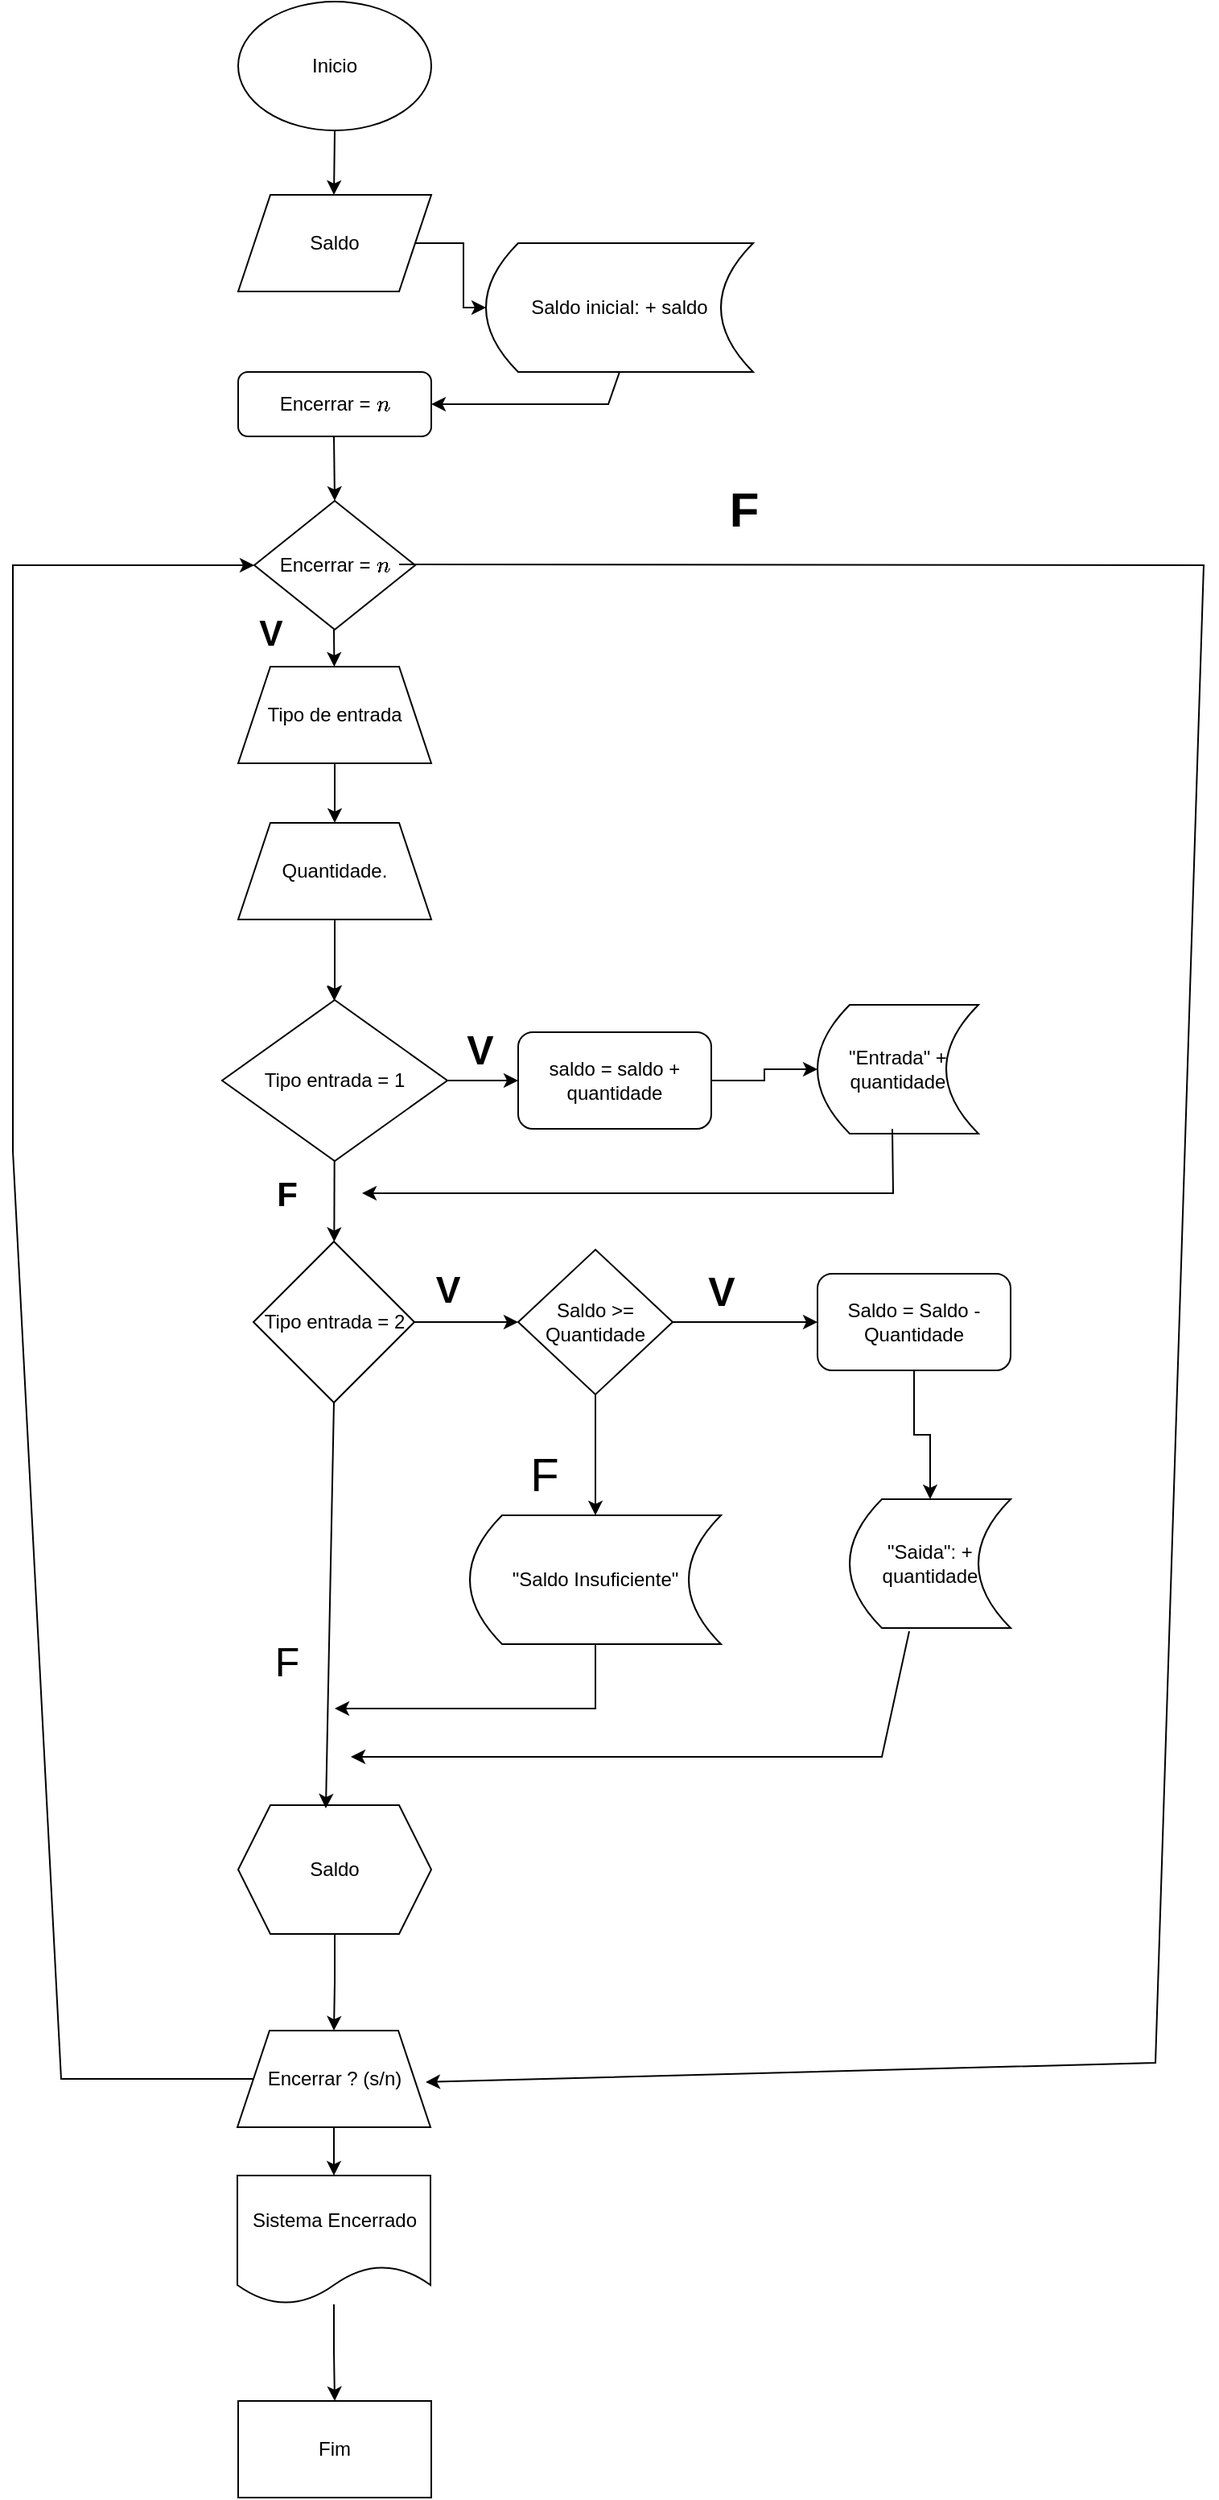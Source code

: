 <mxfile version="22.1.11" type="github">
  <diagram name="Página-1" id="X8G2azw5o-MZhAxnsT3J">
    <mxGraphModel dx="880" dy="434" grid="1" gridSize="10" guides="1" tooltips="1" connect="1" arrows="1" fold="1" page="1" pageScale="1" pageWidth="827" pageHeight="1169" math="0" shadow="0">
      <root>
        <mxCell id="0" />
        <mxCell id="1" parent="0" />
        <mxCell id="RLv4_chH5I3VvkHMkaYy-1" value="Inicio" style="ellipse;whiteSpace=wrap;html=1;" parent="1" vertex="1">
          <mxGeometry x="180" width="120" height="80" as="geometry" />
        </mxCell>
        <mxCell id="RLv4_chH5I3VvkHMkaYy-2" value="" style="endArrow=classic;html=1;rounded=0;" parent="1" edge="1">
          <mxGeometry width="50" height="50" relative="1" as="geometry">
            <mxPoint x="240" y="80" as="sourcePoint" />
            <mxPoint x="239.5" y="120" as="targetPoint" />
          </mxGeometry>
        </mxCell>
        <mxCell id="wAze0K7U0jHMKGcXloTr-16" value="" style="edgeStyle=orthogonalEdgeStyle;rounded=0;orthogonalLoop=1;jettySize=auto;html=1;" edge="1" parent="1" source="RLv4_chH5I3VvkHMkaYy-3" target="RLv4_chH5I3VvkHMkaYy-4">
          <mxGeometry relative="1" as="geometry" />
        </mxCell>
        <mxCell id="RLv4_chH5I3VvkHMkaYy-3" value="Saldo" style="shape=parallelogram;perimeter=parallelogramPerimeter;whiteSpace=wrap;html=1;fixedSize=1;" parent="1" vertex="1">
          <mxGeometry x="180" y="120" width="120" height="60" as="geometry" />
        </mxCell>
        <mxCell id="RLv4_chH5I3VvkHMkaYy-4" value="Saldo inicial: + saldo&lt;br&gt;" style="shape=dataStorage;whiteSpace=wrap;html=1;fixedSize=1;" parent="1" vertex="1">
          <mxGeometry x="334" y="150" width="166" height="80" as="geometry" />
        </mxCell>
        <mxCell id="RLv4_chH5I3VvkHMkaYy-9" value="" style="endArrow=classic;html=1;rounded=0;exitX=0.5;exitY=1;exitDx=0;exitDy=0;" parent="1" target="RLv4_chH5I3VvkHMkaYy-10" edge="1" source="RLv4_chH5I3VvkHMkaYy-4">
          <mxGeometry width="50" height="50" relative="1" as="geometry">
            <mxPoint x="413" y="190" as="sourcePoint" />
            <mxPoint x="370" y="250" as="targetPoint" />
            <Array as="points">
              <mxPoint x="410" y="250" />
            </Array>
          </mxGeometry>
        </mxCell>
        <mxCell id="RLv4_chH5I3VvkHMkaYy-10" value="Encerrar = `n`" style="rounded=1;whiteSpace=wrap;html=1;" parent="1" vertex="1">
          <mxGeometry x="180" y="230" width="120" height="40" as="geometry" />
        </mxCell>
        <mxCell id="RLv4_chH5I3VvkHMkaYy-11" value="Encerrar = `n`" style="rhombus;whiteSpace=wrap;html=1;" parent="1" vertex="1">
          <mxGeometry x="190" y="310" width="100" height="80" as="geometry" />
        </mxCell>
        <mxCell id="RLv4_chH5I3VvkHMkaYy-12" value="" style="endArrow=classic;html=1;rounded=0;" parent="1" edge="1">
          <mxGeometry width="50" height="50" relative="1" as="geometry">
            <mxPoint x="239.5" y="270" as="sourcePoint" />
            <mxPoint x="240" y="310" as="targetPoint" />
          </mxGeometry>
        </mxCell>
        <mxCell id="RLv4_chH5I3VvkHMkaYy-13" value="" style="endArrow=classic;html=1;rounded=0;entryX=0.975;entryY=0.533;entryDx=0;entryDy=0;entryPerimeter=0;" parent="1" edge="1" target="3h2gf1_WNZhuAaKRgvft-3">
          <mxGeometry width="50" height="50" relative="1" as="geometry">
            <mxPoint x="280" y="349.5" as="sourcePoint" />
            <mxPoint x="680" y="1380" as="targetPoint" />
            <Array as="points">
              <mxPoint x="780" y="350" />
              <mxPoint x="750" y="1280" />
            </Array>
          </mxGeometry>
        </mxCell>
        <mxCell id="RLv4_chH5I3VvkHMkaYy-14" value="" style="endArrow=classic;html=1;rounded=0;" parent="1" target="RLv4_chH5I3VvkHMkaYy-15" edge="1">
          <mxGeometry width="50" height="50" relative="1" as="geometry">
            <mxPoint x="239.5" y="390" as="sourcePoint" />
            <mxPoint x="239.5" y="460" as="targetPoint" />
          </mxGeometry>
        </mxCell>
        <mxCell id="wAze0K7U0jHMKGcXloTr-18" value="" style="edgeStyle=orthogonalEdgeStyle;rounded=0;orthogonalLoop=1;jettySize=auto;html=1;" edge="1" parent="1" source="RLv4_chH5I3VvkHMkaYy-15" target="RLv4_chH5I3VvkHMkaYy-17">
          <mxGeometry relative="1" as="geometry" />
        </mxCell>
        <mxCell id="RLv4_chH5I3VvkHMkaYy-15" value="Tipo de entrada" style="shape=trapezoid;perimeter=trapezoidPerimeter;whiteSpace=wrap;html=1;fixedSize=1;" parent="1" vertex="1">
          <mxGeometry x="180" y="413" width="120" height="60" as="geometry" />
        </mxCell>
        <mxCell id="RLv4_chH5I3VvkHMkaYy-16" value="" style="endArrow=classic;html=1;rounded=0;" parent="1" target="RLv4_chH5I3VvkHMkaYy-17" edge="1">
          <mxGeometry width="50" height="50" relative="1" as="geometry">
            <mxPoint x="239.5" y="515" as="sourcePoint" />
            <mxPoint x="239.5" y="585" as="targetPoint" />
          </mxGeometry>
        </mxCell>
        <mxCell id="wAze0K7U0jHMKGcXloTr-19" value="" style="edgeStyle=orthogonalEdgeStyle;rounded=0;orthogonalLoop=1;jettySize=auto;html=1;" edge="1" parent="1" source="RLv4_chH5I3VvkHMkaYy-17" target="RLv4_chH5I3VvkHMkaYy-19">
          <mxGeometry relative="1" as="geometry" />
        </mxCell>
        <mxCell id="RLv4_chH5I3VvkHMkaYy-17" value="Quantidade." style="shape=trapezoid;perimeter=trapezoidPerimeter;whiteSpace=wrap;html=1;fixedSize=1;" parent="1" vertex="1">
          <mxGeometry x="180" y="510" width="120" height="60" as="geometry" />
        </mxCell>
        <mxCell id="RLv4_chH5I3VvkHMkaYy-18" value="" style="endArrow=classic;html=1;rounded=0;" parent="1" edge="1" target="RLv4_chH5I3VvkHMkaYy-19">
          <mxGeometry width="50" height="50" relative="1" as="geometry">
            <mxPoint x="239.5" y="615" as="sourcePoint" />
            <mxPoint x="239.5" y="675" as="targetPoint" />
          </mxGeometry>
        </mxCell>
        <mxCell id="RLv4_chH5I3VvkHMkaYy-19" value="Tipo entrada = 1" style="rhombus;whiteSpace=wrap;html=1;" parent="1" vertex="1">
          <mxGeometry x="170" y="620" width="140" height="100" as="geometry" />
        </mxCell>
        <mxCell id="RLv4_chH5I3VvkHMkaYy-20" value="" style="endArrow=classic;html=1;rounded=0;entryX=0;entryY=0.5;entryDx=0;entryDy=0;" parent="1" source="RLv4_chH5I3VvkHMkaYy-19" target="RLv4_chH5I3VvkHMkaYy-22" edge="1">
          <mxGeometry width="50" height="50" relative="1" as="geometry">
            <mxPoint x="280" y="720" as="sourcePoint" />
            <mxPoint x="350" y="720" as="targetPoint" />
          </mxGeometry>
        </mxCell>
        <mxCell id="RLv4_chH5I3VvkHMkaYy-21" value="" style="endArrow=classic;html=1;rounded=0;" parent="1" edge="1" target="RLv4_chH5I3VvkHMkaYy-27" source="RLv4_chH5I3VvkHMkaYy-19">
          <mxGeometry width="50" height="50" relative="1" as="geometry">
            <mxPoint x="239.5" y="760" as="sourcePoint" />
            <mxPoint x="239.5" y="820" as="targetPoint" />
          </mxGeometry>
        </mxCell>
        <mxCell id="wAze0K7U0jHMKGcXloTr-21" value="" style="edgeStyle=orthogonalEdgeStyle;rounded=0;orthogonalLoop=1;jettySize=auto;html=1;" edge="1" parent="1" source="RLv4_chH5I3VvkHMkaYy-22" target="RLv4_chH5I3VvkHMkaYy-24">
          <mxGeometry relative="1" as="geometry" />
        </mxCell>
        <mxCell id="RLv4_chH5I3VvkHMkaYy-22" value="saldo = saldo + quantidade" style="rounded=1;whiteSpace=wrap;html=1;" parent="1" vertex="1">
          <mxGeometry x="354" y="640" width="120" height="60" as="geometry" />
        </mxCell>
        <mxCell id="RLv4_chH5I3VvkHMkaYy-24" value="&quot;Entrada&quot; + quantidade" style="shape=dataStorage;whiteSpace=wrap;html=1;fixedSize=1;" parent="1" vertex="1">
          <mxGeometry x="540" y="623" width="100" height="80" as="geometry" />
        </mxCell>
        <mxCell id="RLv4_chH5I3VvkHMkaYy-25" value="" style="endArrow=classic;html=1;rounded=0;" parent="1" edge="1">
          <mxGeometry width="50" height="50" relative="1" as="geometry">
            <mxPoint x="586.5" y="700" as="sourcePoint" />
            <mxPoint x="257" y="740" as="targetPoint" />
            <Array as="points">
              <mxPoint x="587" y="740" />
            </Array>
          </mxGeometry>
        </mxCell>
        <mxCell id="RLv4_chH5I3VvkHMkaYy-27" value="Tipo entrada = 2&lt;br&gt;" style="rhombus;whiteSpace=wrap;html=1;" parent="1" vertex="1">
          <mxGeometry x="189.5" y="770" width="100" height="100" as="geometry" />
        </mxCell>
        <mxCell id="wAze0K7U0jHMKGcXloTr-23" value="" style="edgeStyle=orthogonalEdgeStyle;rounded=0;orthogonalLoop=1;jettySize=auto;html=1;" edge="1" parent="1" source="RLv4_chH5I3VvkHMkaYy-28" target="RLv4_chH5I3VvkHMkaYy-37">
          <mxGeometry relative="1" as="geometry" />
        </mxCell>
        <mxCell id="RLv4_chH5I3VvkHMkaYy-28" value="Saldo &amp;gt;= Quantidade&lt;br&gt;" style="rhombus;whiteSpace=wrap;html=1;" parent="1" vertex="1">
          <mxGeometry x="354" y="775" width="96" height="90" as="geometry" />
        </mxCell>
        <mxCell id="RLv4_chH5I3VvkHMkaYy-29" value="" style="endArrow=classic;html=1;rounded=0;entryX=0;entryY=0.5;entryDx=0;entryDy=0;" parent="1" target="RLv4_chH5I3VvkHMkaYy-28" edge="1" source="RLv4_chH5I3VvkHMkaYy-27">
          <mxGeometry width="50" height="50" relative="1" as="geometry">
            <mxPoint x="280" y="870" as="sourcePoint" />
            <mxPoint x="350" y="870" as="targetPoint" />
          </mxGeometry>
        </mxCell>
        <mxCell id="RLv4_chH5I3VvkHMkaYy-31" value="" style="endArrow=classic;html=1;rounded=0;" parent="1" edge="1" target="RLv4_chH5I3VvkHMkaYy-32" source="RLv4_chH5I3VvkHMkaYy-28">
          <mxGeometry width="50" height="50" relative="1" as="geometry">
            <mxPoint x="440" y="870" as="sourcePoint" />
            <mxPoint x="550" y="870" as="targetPoint" />
          </mxGeometry>
        </mxCell>
        <mxCell id="wAze0K7U0jHMKGcXloTr-25" value="" style="edgeStyle=orthogonalEdgeStyle;rounded=0;orthogonalLoop=1;jettySize=auto;html=1;" edge="1" parent="1" source="RLv4_chH5I3VvkHMkaYy-32" target="RLv4_chH5I3VvkHMkaYy-38">
          <mxGeometry relative="1" as="geometry" />
        </mxCell>
        <mxCell id="RLv4_chH5I3VvkHMkaYy-32" value="Saldo = Saldo - Quantidade&lt;br&gt;" style="rounded=1;whiteSpace=wrap;html=1;" parent="1" vertex="1">
          <mxGeometry x="540" y="790" width="120" height="60" as="geometry" />
        </mxCell>
        <mxCell id="RLv4_chH5I3VvkHMkaYy-33" value="" style="endArrow=classic;html=1;rounded=0;" parent="1" edge="1" source="RLv4_chH5I3VvkHMkaYy-38">
          <mxGeometry width="50" height="50" relative="1" as="geometry">
            <mxPoint x="610" y="910" as="sourcePoint" />
            <mxPoint x="610" y="990" as="targetPoint" />
          </mxGeometry>
        </mxCell>
        <mxCell id="wAze0K7U0jHMKGcXloTr-26" value="" style="edgeStyle=orthogonalEdgeStyle;rounded=0;orthogonalLoop=1;jettySize=auto;html=1;" edge="1" parent="1" source="RLv4_chH5I3VvkHMkaYy-35" target="3h2gf1_WNZhuAaKRgvft-3">
          <mxGeometry relative="1" as="geometry" />
        </mxCell>
        <mxCell id="RLv4_chH5I3VvkHMkaYy-35" value="Saldo" style="shape=hexagon;perimeter=hexagonPerimeter2;whiteSpace=wrap;html=1;fixedSize=1;" parent="1" vertex="1">
          <mxGeometry x="180" y="1120" width="120" height="80" as="geometry" />
        </mxCell>
        <mxCell id="RLv4_chH5I3VvkHMkaYy-36" value="" style="endArrow=classic;html=1;rounded=0;exitX=0.5;exitY=1;exitDx=0;exitDy=0;entryX=0.454;entryY=0.025;entryDx=0;entryDy=0;entryPerimeter=0;" parent="1" source="RLv4_chH5I3VvkHMkaYy-27" target="RLv4_chH5I3VvkHMkaYy-35" edge="1">
          <mxGeometry width="50" height="50" relative="1" as="geometry">
            <mxPoint x="214.5" y="960" as="sourcePoint" />
            <mxPoint x="215" y="990" as="targetPoint" />
          </mxGeometry>
        </mxCell>
        <mxCell id="RLv4_chH5I3VvkHMkaYy-37" value="&quot;Saldo Insuficiente&quot;" style="shape=dataStorage;whiteSpace=wrap;html=1;fixedSize=1;" parent="1" vertex="1">
          <mxGeometry x="324" y="940" width="156" height="80" as="geometry" />
        </mxCell>
        <mxCell id="3h2gf1_WNZhuAaKRgvft-1" value="" style="endArrow=classic;html=1;rounded=0;" parent="1" edge="1" source="RLv4_chH5I3VvkHMkaYy-37">
          <mxGeometry width="50" height="50" relative="1" as="geometry">
            <mxPoint x="396" y="1070" as="sourcePoint" />
            <mxPoint x="240" y="1060" as="targetPoint" />
            <Array as="points">
              <mxPoint x="402" y="1060" />
            </Array>
          </mxGeometry>
        </mxCell>
        <mxCell id="3h2gf1_WNZhuAaKRgvft-2" value="" style="endArrow=classic;html=1;rounded=0;exitX=0.37;exitY=1.025;exitDx=0;exitDy=0;exitPerimeter=0;" parent="1" edge="1" source="RLv4_chH5I3VvkHMkaYy-38">
          <mxGeometry width="50" height="50" relative="1" as="geometry">
            <mxPoint x="615" y="1080" as="sourcePoint" />
            <mxPoint x="250" y="1090" as="targetPoint" />
            <Array as="points">
              <mxPoint x="580" y="1090" />
            </Array>
          </mxGeometry>
        </mxCell>
        <mxCell id="wAze0K7U0jHMKGcXloTr-27" value="" style="edgeStyle=orthogonalEdgeStyle;rounded=0;orthogonalLoop=1;jettySize=auto;html=1;" edge="1" parent="1" source="3h2gf1_WNZhuAaKRgvft-3" target="3h2gf1_WNZhuAaKRgvft-5">
          <mxGeometry relative="1" as="geometry" />
        </mxCell>
        <mxCell id="3h2gf1_WNZhuAaKRgvft-3" value="Encerrar ? (s/n)" style="shape=trapezoid;perimeter=trapezoidPerimeter;whiteSpace=wrap;html=1;fixedSize=1;" parent="1" vertex="1">
          <mxGeometry x="179.5" y="1260" width="120" height="60" as="geometry" />
        </mxCell>
        <mxCell id="wAze0K7U0jHMKGcXloTr-28" value="" style="edgeStyle=orthogonalEdgeStyle;rounded=0;orthogonalLoop=1;jettySize=auto;html=1;" edge="1" parent="1" source="3h2gf1_WNZhuAaKRgvft-5" target="3h2gf1_WNZhuAaKRgvft-6">
          <mxGeometry relative="1" as="geometry" />
        </mxCell>
        <mxCell id="3h2gf1_WNZhuAaKRgvft-5" value="Sistema Encerrado" style="shape=document;whiteSpace=wrap;html=1;boundedLbl=1;" parent="1" vertex="1">
          <mxGeometry x="179.5" y="1350" width="120" height="80" as="geometry" />
        </mxCell>
        <mxCell id="3h2gf1_WNZhuAaKRgvft-6" value="Fim" style="rounded=0;whiteSpace=wrap;html=1;" parent="1" vertex="1">
          <mxGeometry x="180" y="1490" width="120" height="60" as="geometry" />
        </mxCell>
        <mxCell id="3h2gf1_WNZhuAaKRgvft-9" value="" style="endArrow=classic;html=1;rounded=0;entryX=0;entryY=0.5;entryDx=0;entryDy=0;exitX=0;exitY=0.5;exitDx=0;exitDy=0;" parent="1" target="RLv4_chH5I3VvkHMkaYy-11" edge="1" source="3h2gf1_WNZhuAaKRgvft-3">
          <mxGeometry width="50" height="50" relative="1" as="geometry">
            <mxPoint x="210" y="1370" as="sourcePoint" />
            <mxPoint x="130" y="1340" as="targetPoint" />
            <Array as="points">
              <mxPoint x="70" y="1290" />
              <mxPoint x="40" y="714" />
              <mxPoint x="40" y="350" />
            </Array>
          </mxGeometry>
        </mxCell>
        <mxCell id="wAze0K7U0jHMKGcXloTr-3" value="&lt;span style=&quot;font-size: 30px;&quot;&gt;F&lt;/span&gt;" style="text;html=1;align=center;verticalAlign=middle;resizable=0;points=[];autosize=1;strokeColor=none;fillColor=none;strokeWidth=1;fontStyle=1;fontSize=30;" vertex="1" parent="1">
          <mxGeometry x="474" y="290" width="40" height="50" as="geometry" />
        </mxCell>
        <mxCell id="wAze0K7U0jHMKGcXloTr-5" value="F" style="text;html=1;align=center;verticalAlign=middle;resizable=0;points=[];autosize=1;strokeColor=none;fillColor=none;fontSize=25;" vertex="1" parent="1">
          <mxGeometry x="190" y="1010" width="40" height="40" as="geometry" />
        </mxCell>
        <mxCell id="wAze0K7U0jHMKGcXloTr-8" value="F" style="text;html=1;align=center;verticalAlign=middle;resizable=0;points=[];autosize=1;strokeColor=none;fillColor=none;fontSize=29;" vertex="1" parent="1">
          <mxGeometry x="350" y="890" width="40" height="50" as="geometry" />
        </mxCell>
        <mxCell id="wAze0K7U0jHMKGcXloTr-9" value="V&lt;font style=&quot;font-size: 23px;&quot;&gt;&lt;br style=&quot;font-size: 23px;&quot;&gt;&lt;/font&gt;" style="text;html=1;align=center;verticalAlign=middle;resizable=0;points=[];autosize=1;strokeColor=none;fillColor=none;fontSize=23;fontStyle=1" vertex="1" parent="1">
          <mxGeometry x="290" y="780" width="40" height="40" as="geometry" />
        </mxCell>
        <mxCell id="wAze0K7U0jHMKGcXloTr-10" value="V" style="text;html=1;align=center;verticalAlign=middle;resizable=0;points=[];autosize=1;strokeColor=none;fillColor=none;fontSize=25;fontStyle=1" vertex="1" parent="1">
          <mxGeometry x="460" y="780" width="40" height="40" as="geometry" />
        </mxCell>
        <mxCell id="wAze0K7U0jHMKGcXloTr-11" value="F" style="text;html=1;align=center;verticalAlign=middle;resizable=0;points=[];autosize=1;strokeColor=none;fillColor=none;fontSize=21;fontStyle=1" vertex="1" parent="1">
          <mxGeometry x="190" y="720" width="40" height="40" as="geometry" />
        </mxCell>
        <mxCell id="wAze0K7U0jHMKGcXloTr-12" value="V" style="text;html=1;align=center;verticalAlign=middle;resizable=0;points=[];autosize=1;strokeColor=none;fillColor=none;fontSize=25;fontStyle=1" vertex="1" parent="1">
          <mxGeometry x="310" y="630" width="40" height="40" as="geometry" />
        </mxCell>
        <mxCell id="wAze0K7U0jHMKGcXloTr-13" value="V" style="text;html=1;align=center;verticalAlign=middle;resizable=0;points=[];autosize=1;strokeColor=none;fillColor=none;fontSize=22;fontStyle=1" vertex="1" parent="1">
          <mxGeometry x="179.5" y="373" width="40" height="40" as="geometry" />
        </mxCell>
        <mxCell id="RLv4_chH5I3VvkHMkaYy-38" value="&quot;Saida&quot;: + quantidade&lt;br&gt;" style="shape=dataStorage;whiteSpace=wrap;html=1;fixedSize=1;" parent="1" vertex="1">
          <mxGeometry x="560" y="930" width="100" height="80" as="geometry" />
        </mxCell>
      </root>
    </mxGraphModel>
  </diagram>
</mxfile>
